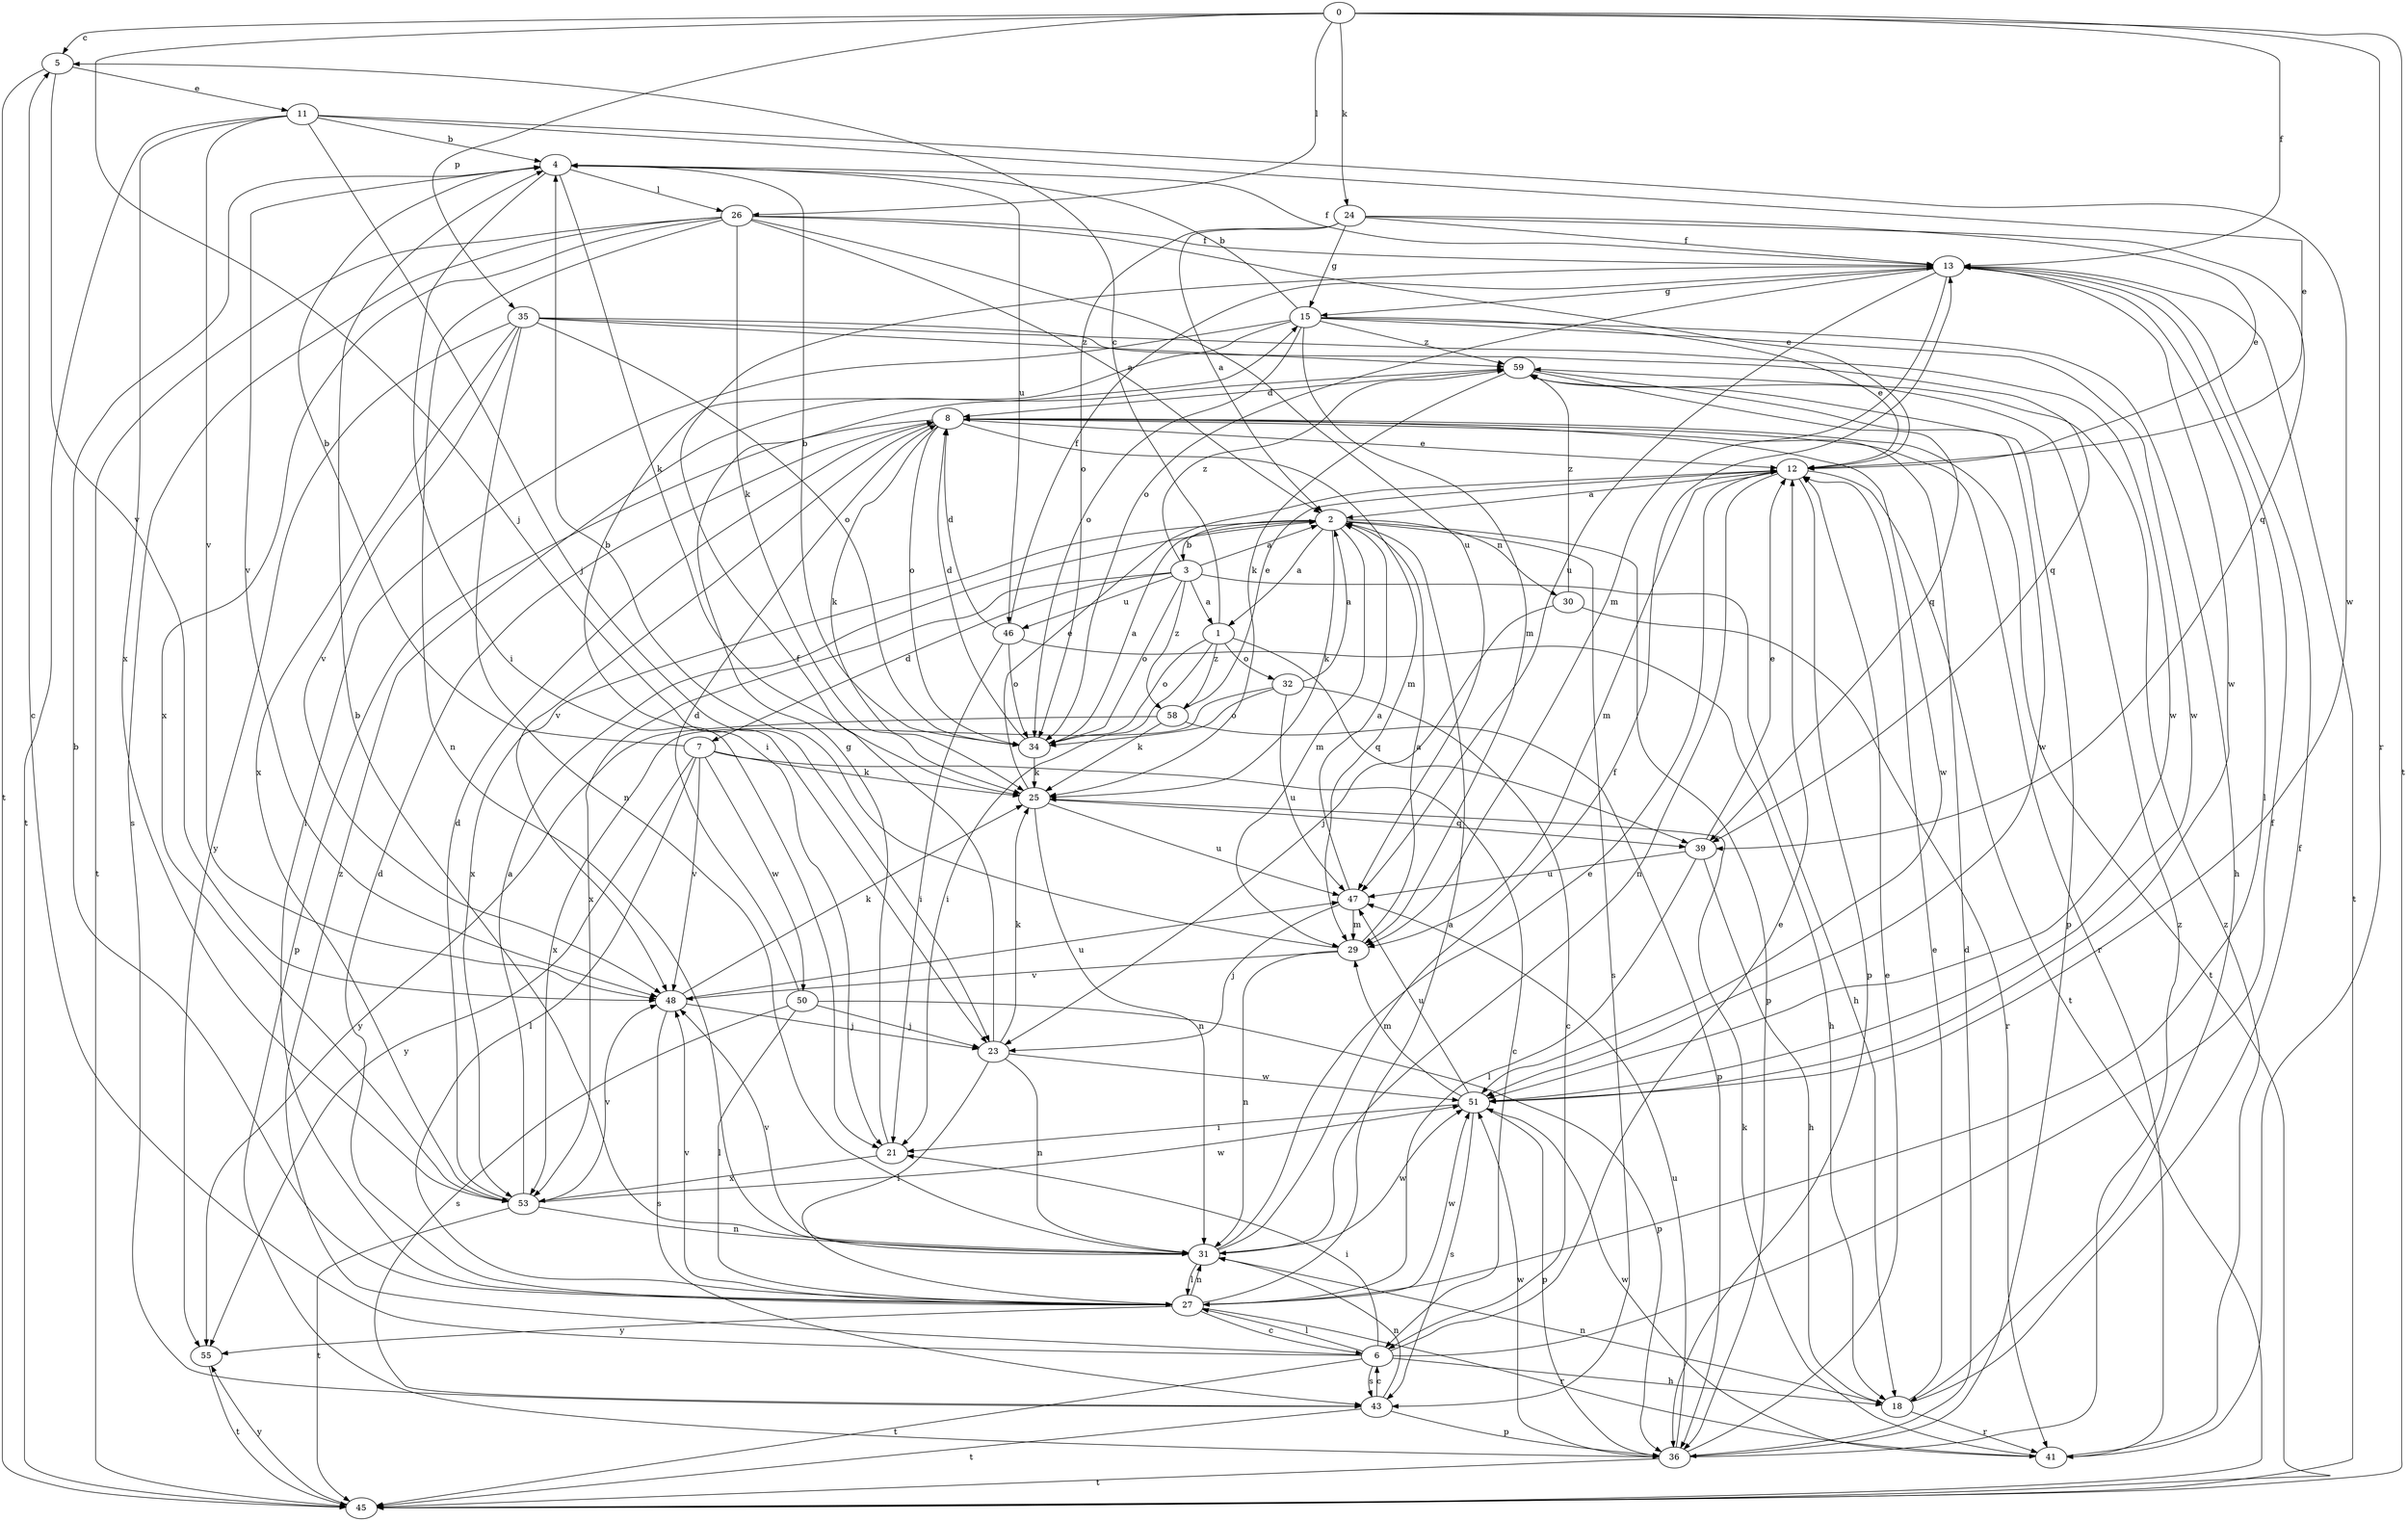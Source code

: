 strict digraph  {
0;
1;
2;
3;
4;
5;
6;
7;
8;
11;
12;
13;
15;
18;
21;
23;
24;
25;
26;
27;
29;
30;
31;
32;
34;
35;
36;
39;
41;
43;
45;
46;
47;
48;
50;
51;
53;
55;
58;
59;
0 -> 5  [label=c];
0 -> 13  [label=f];
0 -> 23  [label=j];
0 -> 24  [label=k];
0 -> 26  [label=l];
0 -> 35  [label=p];
0 -> 41  [label=r];
0 -> 45  [label=t];
1 -> 5  [label=c];
1 -> 21  [label=i];
1 -> 32  [label=o];
1 -> 34  [label=o];
1 -> 39  [label=q];
1 -> 58  [label=z];
2 -> 1  [label=a];
2 -> 3  [label=b];
2 -> 25  [label=k];
2 -> 29  [label=m];
2 -> 30  [label=n];
2 -> 36  [label=p];
2 -> 43  [label=s];
2 -> 53  [label=x];
3 -> 1  [label=a];
3 -> 2  [label=a];
3 -> 7  [label=d];
3 -> 18  [label=h];
3 -> 34  [label=o];
3 -> 46  [label=u];
3 -> 53  [label=x];
3 -> 58  [label=z];
3 -> 59  [label=z];
4 -> 13  [label=f];
4 -> 21  [label=i];
4 -> 25  [label=k];
4 -> 26  [label=l];
4 -> 46  [label=u];
4 -> 48  [label=v];
5 -> 11  [label=e];
5 -> 45  [label=t];
5 -> 48  [label=v];
6 -> 5  [label=c];
6 -> 12  [label=e];
6 -> 13  [label=f];
6 -> 18  [label=h];
6 -> 21  [label=i];
6 -> 27  [label=l];
6 -> 43  [label=s];
6 -> 45  [label=t];
6 -> 59  [label=z];
7 -> 4  [label=b];
7 -> 6  [label=c];
7 -> 25  [label=k];
7 -> 27  [label=l];
7 -> 48  [label=v];
7 -> 50  [label=w];
7 -> 55  [label=y];
8 -> 12  [label=e];
8 -> 25  [label=k];
8 -> 29  [label=m];
8 -> 34  [label=o];
8 -> 36  [label=p];
8 -> 41  [label=r];
8 -> 45  [label=t];
8 -> 48  [label=v];
8 -> 51  [label=w];
11 -> 4  [label=b];
11 -> 12  [label=e];
11 -> 23  [label=j];
11 -> 45  [label=t];
11 -> 48  [label=v];
11 -> 51  [label=w];
11 -> 53  [label=x];
12 -> 2  [label=a];
12 -> 29  [label=m];
12 -> 31  [label=n];
12 -> 36  [label=p];
12 -> 45  [label=t];
13 -> 15  [label=g];
13 -> 27  [label=l];
13 -> 29  [label=m];
13 -> 34  [label=o];
13 -> 45  [label=t];
13 -> 47  [label=u];
13 -> 51  [label=w];
15 -> 4  [label=b];
15 -> 12  [label=e];
15 -> 18  [label=h];
15 -> 21  [label=i];
15 -> 27  [label=l];
15 -> 29  [label=m];
15 -> 34  [label=o];
15 -> 51  [label=w];
15 -> 59  [label=z];
18 -> 12  [label=e];
18 -> 13  [label=f];
18 -> 31  [label=n];
18 -> 41  [label=r];
21 -> 15  [label=g];
21 -> 53  [label=x];
23 -> 13  [label=f];
23 -> 25  [label=k];
23 -> 27  [label=l];
23 -> 31  [label=n];
23 -> 51  [label=w];
24 -> 2  [label=a];
24 -> 12  [label=e];
24 -> 13  [label=f];
24 -> 15  [label=g];
24 -> 34  [label=o];
24 -> 39  [label=q];
25 -> 12  [label=e];
25 -> 31  [label=n];
25 -> 39  [label=q];
25 -> 47  [label=u];
26 -> 2  [label=a];
26 -> 12  [label=e];
26 -> 13  [label=f];
26 -> 25  [label=k];
26 -> 31  [label=n];
26 -> 43  [label=s];
26 -> 45  [label=t];
26 -> 47  [label=u];
26 -> 53  [label=x];
27 -> 2  [label=a];
27 -> 4  [label=b];
27 -> 6  [label=c];
27 -> 8  [label=d];
27 -> 31  [label=n];
27 -> 41  [label=r];
27 -> 48  [label=v];
27 -> 51  [label=w];
27 -> 55  [label=y];
29 -> 2  [label=a];
29 -> 4  [label=b];
29 -> 31  [label=n];
29 -> 48  [label=v];
30 -> 23  [label=j];
30 -> 41  [label=r];
30 -> 59  [label=z];
31 -> 4  [label=b];
31 -> 12  [label=e];
31 -> 13  [label=f];
31 -> 27  [label=l];
31 -> 48  [label=v];
31 -> 51  [label=w];
32 -> 2  [label=a];
32 -> 6  [label=c];
32 -> 34  [label=o];
32 -> 47  [label=u];
32 -> 53  [label=x];
34 -> 2  [label=a];
34 -> 4  [label=b];
34 -> 8  [label=d];
34 -> 25  [label=k];
35 -> 31  [label=n];
35 -> 34  [label=o];
35 -> 39  [label=q];
35 -> 48  [label=v];
35 -> 51  [label=w];
35 -> 53  [label=x];
35 -> 55  [label=y];
35 -> 59  [label=z];
36 -> 8  [label=d];
36 -> 12  [label=e];
36 -> 45  [label=t];
36 -> 47  [label=u];
36 -> 51  [label=w];
36 -> 59  [label=z];
39 -> 12  [label=e];
39 -> 18  [label=h];
39 -> 27  [label=l];
39 -> 47  [label=u];
41 -> 25  [label=k];
41 -> 51  [label=w];
41 -> 59  [label=z];
43 -> 6  [label=c];
43 -> 31  [label=n];
43 -> 36  [label=p];
43 -> 45  [label=t];
45 -> 55  [label=y];
46 -> 8  [label=d];
46 -> 13  [label=f];
46 -> 18  [label=h];
46 -> 21  [label=i];
46 -> 34  [label=o];
47 -> 2  [label=a];
47 -> 23  [label=j];
47 -> 29  [label=m];
48 -> 23  [label=j];
48 -> 25  [label=k];
48 -> 43  [label=s];
48 -> 47  [label=u];
50 -> 8  [label=d];
50 -> 23  [label=j];
50 -> 27  [label=l];
50 -> 36  [label=p];
50 -> 43  [label=s];
51 -> 21  [label=i];
51 -> 29  [label=m];
51 -> 36  [label=p];
51 -> 43  [label=s];
51 -> 47  [label=u];
53 -> 2  [label=a];
53 -> 8  [label=d];
53 -> 31  [label=n];
53 -> 45  [label=t];
53 -> 48  [label=v];
53 -> 51  [label=w];
55 -> 45  [label=t];
58 -> 12  [label=e];
58 -> 25  [label=k];
58 -> 36  [label=p];
58 -> 55  [label=y];
59 -> 8  [label=d];
59 -> 25  [label=k];
59 -> 36  [label=p];
59 -> 39  [label=q];
59 -> 51  [label=w];
}
